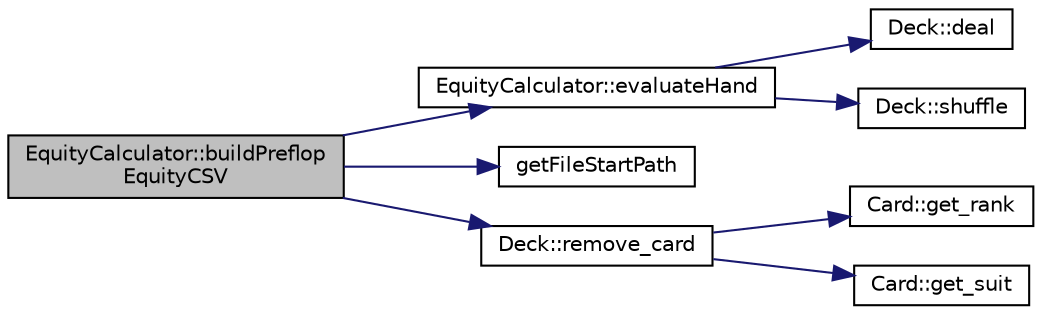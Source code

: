 digraph "EquityCalculator::buildPreflopEquityCSV"
{
 // INTERACTIVE_SVG=YES
 // LATEX_PDF_SIZE
  edge [fontname="Helvetica",fontsize="10",labelfontname="Helvetica",labelfontsize="10"];
  node [fontname="Helvetica",fontsize="10",shape=record];
  rankdir="LR";
  Node1 [label="EquityCalculator::buildPreflop\lEquityCSV",height=0.2,width=0.4,color="black", fillcolor="grey75", style="filled", fontcolor="black",tooltip=" "];
  Node1 -> Node2 [color="midnightblue",fontsize="10",style="solid",fontname="Helvetica"];
  Node2 [label="EquityCalculator::evaluateHand",height=0.2,width=0.4,color="black", fillcolor="white", style="filled",URL="$class_equity_calculator.html#af315dfcb578ab5889dab4bc970b1d597",tooltip=" "];
  Node2 -> Node3 [color="midnightblue",fontsize="10",style="solid",fontname="Helvetica"];
  Node3 [label="Deck::deal",height=0.2,width=0.4,color="black", fillcolor="white", style="filled",URL="$class_deck.html#a16604aabf7fc56dd44a72c4e862758cf",tooltip="Deals a card from the top of the deck."];
  Node2 -> Node4 [color="midnightblue",fontsize="10",style="solid",fontname="Helvetica"];
  Node4 [label="Deck::shuffle",height=0.2,width=0.4,color="black", fillcolor="white", style="filled",URL="$class_deck.html#ae5a1e52ab00ae5924f2bc6b730dba3eb",tooltip="Shuffles the deck of cards."];
  Node1 -> Node5 [color="midnightblue",fontsize="10",style="solid",fontname="Helvetica"];
  Node5 [label="getFileStartPath",height=0.2,width=0.4,color="black", fillcolor="white", style="filled",URL="$_equity_calculator_8cpp.html#a0085024502b532d59d893e73ac36ab14",tooltip=" "];
  Node1 -> Node6 [color="midnightblue",fontsize="10",style="solid",fontname="Helvetica"];
  Node6 [label="Deck::remove_card",height=0.2,width=0.4,color="black", fillcolor="white", style="filled",URL="$class_deck.html#a61714386178ebc83bfa95b838db0adf1",tooltip="Removes a specified card from the deck."];
  Node6 -> Node7 [color="midnightblue",fontsize="10",style="solid",fontname="Helvetica"];
  Node7 [label="Card::get_rank",height=0.2,width=0.4,color="black", fillcolor="white", style="filled",URL="$class_card.html#a684299c7ec09b07b09ff1072c7b908e3",tooltip="Gets the rank of the card."];
  Node6 -> Node8 [color="midnightblue",fontsize="10",style="solid",fontname="Helvetica"];
  Node8 [label="Card::get_suit",height=0.2,width=0.4,color="black", fillcolor="white", style="filled",URL="$class_card.html#a9df0b3ca31842ad2c8669cae24e543bf",tooltip="Gets the suit of the card."];
}
